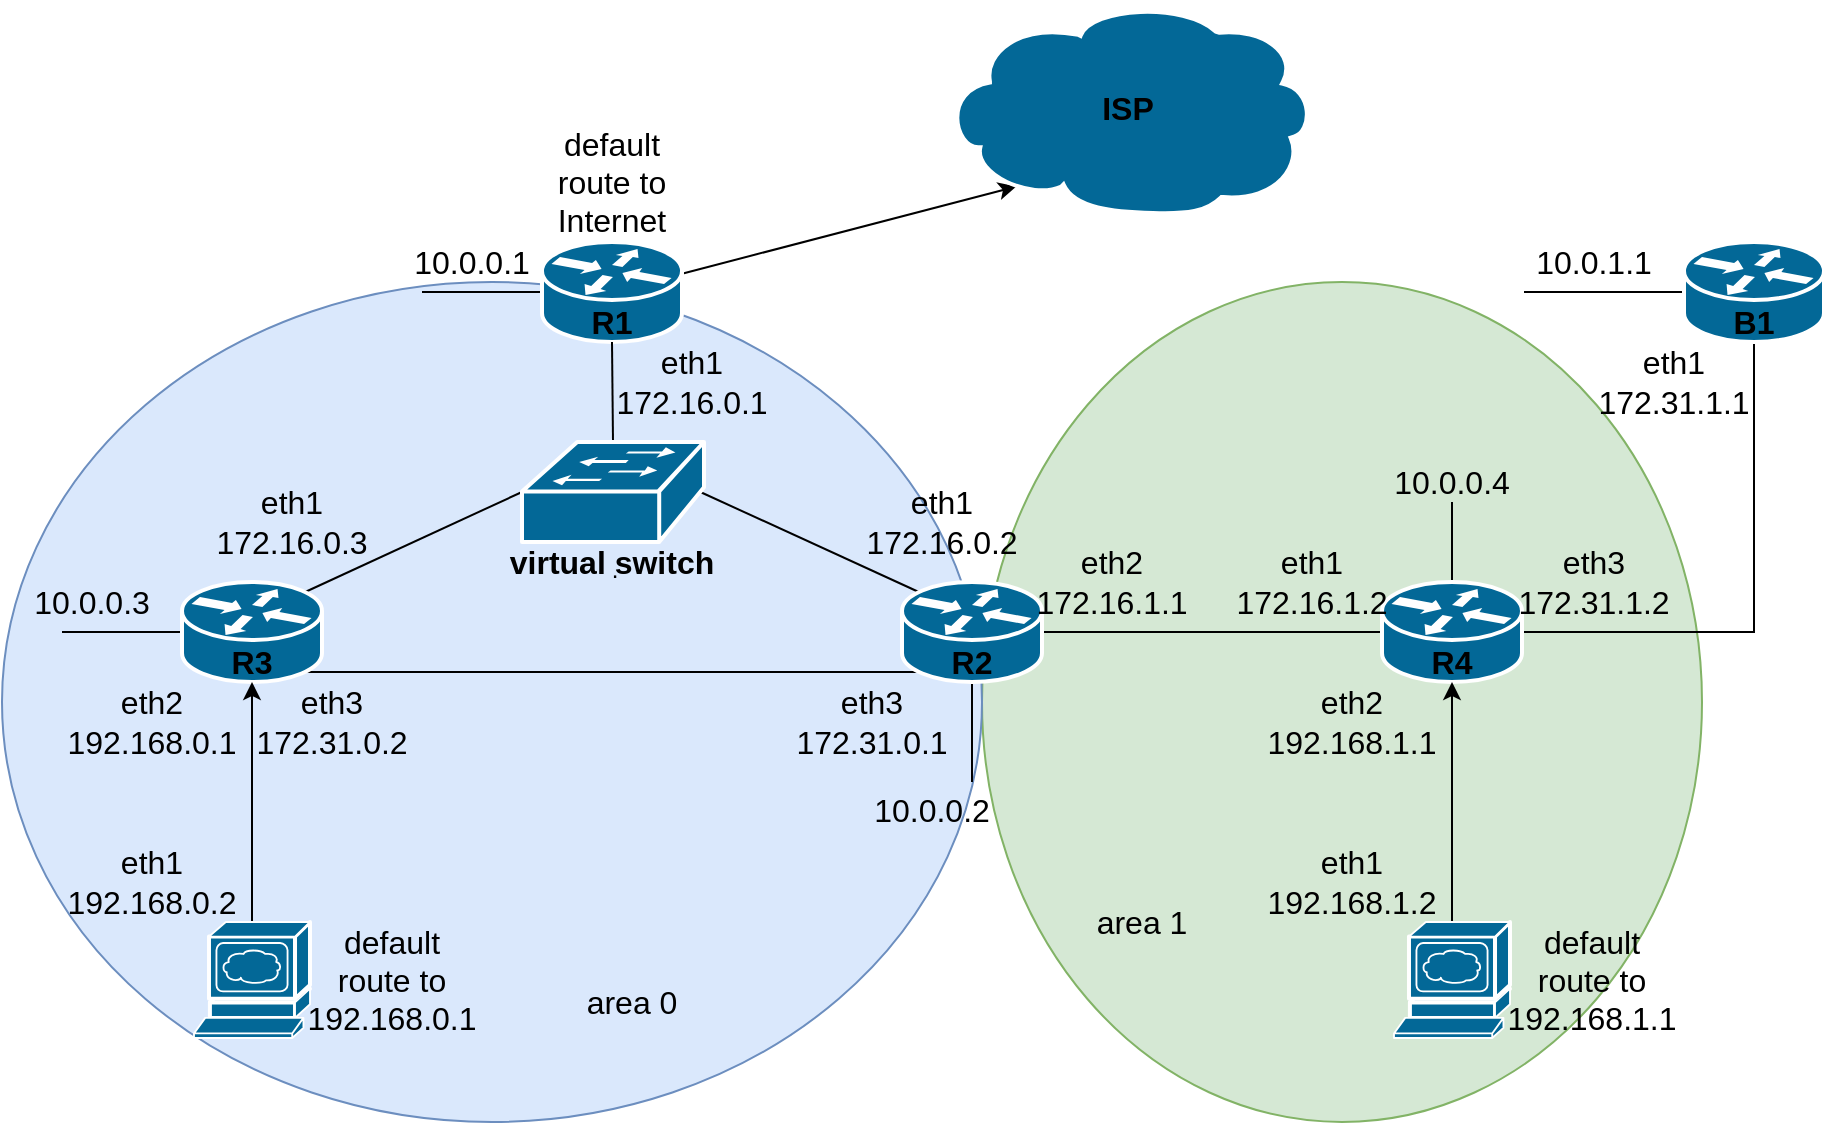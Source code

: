 <mxfile version="13.0.3" type="device"><diagram id="3SDIUsLv8_ovlW2NFCHb" name="Page-1"><mxGraphModel dx="1102" dy="817" grid="1" gridSize="10" guides="1" tooltips="1" connect="1" arrows="1" fold="1" page="1" pageScale="1" pageWidth="1169" pageHeight="827" math="0" shadow="0"><root><mxCell id="0"/><mxCell id="1" parent="0"/><mxCell id="RV0kNpgPH9PPAQfVCcqm-46" value="" style="ellipse;whiteSpace=wrap;html=1;fontSize=16;fillColor=#d5e8d4;strokeColor=#82b366;" parent="1" vertex="1"><mxGeometry x="649" y="274" width="360" height="420" as="geometry"/></mxCell><mxCell id="RV0kNpgPH9PPAQfVCcqm-44" value="" style="ellipse;whiteSpace=wrap;html=1;fontSize=16;fillColor=#dae8fc;strokeColor=#6c8ebf;" parent="1" vertex="1"><mxGeometry x="159" y="274" width="490" height="420" as="geometry"/></mxCell><mxCell id="RV0kNpgPH9PPAQfVCcqm-15" style="edgeStyle=none;rounded=0;orthogonalLoop=1;jettySize=auto;html=1;endArrow=classic;endFill=1;entryX=0.2;entryY=0.87;entryDx=0;entryDy=0;entryPerimeter=0;" parent="1" source="RV0kNpgPH9PPAQfVCcqm-1" target="RV0kNpgPH9PPAQfVCcqm-14" edge="1"><mxGeometry relative="1" as="geometry"/></mxCell><mxCell id="RV0kNpgPH9PPAQfVCcqm-23" style="edgeStyle=none;rounded=0;orthogonalLoop=1;jettySize=auto;html=1;exitX=0;exitY=0.5;exitDx=0;exitDy=0;exitPerimeter=0;endArrow=none;endFill=0;fontSize=16;" parent="1" source="RV0kNpgPH9PPAQfVCcqm-1" edge="1"><mxGeometry relative="1" as="geometry"><mxPoint x="369" y="279" as="targetPoint"/></mxGeometry></mxCell><mxCell id="RV0kNpgPH9PPAQfVCcqm-1" value="" style="shape=mxgraph.cisco.routers.router;html=1;pointerEvents=1;dashed=0;fillColor=#036897;strokeColor=#ffffff;strokeWidth=2;verticalLabelPosition=bottom;verticalAlign=top;align=center;outlineConnect=0;" parent="1" vertex="1"><mxGeometry x="429" y="254" width="70" height="50" as="geometry"/></mxCell><mxCell id="RV0kNpgPH9PPAQfVCcqm-12" style="edgeStyle=none;rounded=0;orthogonalLoop=1;jettySize=auto;html=1;exitX=0.88;exitY=0.1;exitDx=0;exitDy=0;exitPerimeter=0;entryX=0;entryY=0.5;entryDx=0;entryDy=0;entryPerimeter=0;endArrow=none;endFill=0;" parent="1" source="RV0kNpgPH9PPAQfVCcqm-2" target="RV0kNpgPH9PPAQfVCcqm-4" edge="1"><mxGeometry relative="1" as="geometry"/></mxCell><mxCell id="RV0kNpgPH9PPAQfVCcqm-21" style="edgeStyle=none;rounded=0;orthogonalLoop=1;jettySize=auto;html=1;exitX=0.88;exitY=0.9;exitDx=0;exitDy=0;exitPerimeter=0;entryX=0.12;entryY=0.9;entryDx=0;entryDy=0;entryPerimeter=0;endArrow=none;endFill=0;fontSize=16;" parent="1" source="RV0kNpgPH9PPAQfVCcqm-2" target="RV0kNpgPH9PPAQfVCcqm-3" edge="1"><mxGeometry relative="1" as="geometry"/></mxCell><mxCell id="RV0kNpgPH9PPAQfVCcqm-27" style="edgeStyle=none;rounded=0;orthogonalLoop=1;jettySize=auto;html=1;exitX=0;exitY=0.5;exitDx=0;exitDy=0;exitPerimeter=0;endArrow=none;endFill=0;fontSize=16;" parent="1" source="RV0kNpgPH9PPAQfVCcqm-2" edge="1"><mxGeometry relative="1" as="geometry"><mxPoint x="189" y="449" as="targetPoint"/></mxGeometry></mxCell><mxCell id="RV0kNpgPH9PPAQfVCcqm-2" value="" style="shape=mxgraph.cisco.routers.router;html=1;pointerEvents=1;dashed=0;fillColor=#036897;strokeColor=#ffffff;strokeWidth=2;verticalLabelPosition=bottom;verticalAlign=top;align=center;outlineConnect=0;" parent="1" vertex="1"><mxGeometry x="249" y="424" width="70" height="50" as="geometry"/></mxCell><mxCell id="RV0kNpgPH9PPAQfVCcqm-10" style="edgeStyle=orthogonalEdgeStyle;rounded=0;orthogonalLoop=1;jettySize=auto;html=1;exitX=1;exitY=0.5;exitDx=0;exitDy=0;exitPerimeter=0;entryX=0;entryY=0.5;entryDx=0;entryDy=0;entryPerimeter=0;endArrow=none;endFill=0;" parent="1" source="RV0kNpgPH9PPAQfVCcqm-3" target="RV0kNpgPH9PPAQfVCcqm-5" edge="1"><mxGeometry relative="1" as="geometry"/></mxCell><mxCell id="RV0kNpgPH9PPAQfVCcqm-11" style="rounded=0;orthogonalLoop=1;jettySize=auto;html=1;exitX=0.12;exitY=0.1;exitDx=0;exitDy=0;exitPerimeter=0;entryX=0.98;entryY=0.5;entryDx=0;entryDy=0;entryPerimeter=0;endArrow=none;endFill=0;" parent="1" source="RV0kNpgPH9PPAQfVCcqm-3" target="RV0kNpgPH9PPAQfVCcqm-4" edge="1"><mxGeometry relative="1" as="geometry"/></mxCell><mxCell id="RV0kNpgPH9PPAQfVCcqm-25" style="edgeStyle=none;rounded=0;orthogonalLoop=1;jettySize=auto;html=1;exitX=0.5;exitY=1;exitDx=0;exitDy=0;exitPerimeter=0;endArrow=none;endFill=0;fontSize=16;" parent="1" source="RV0kNpgPH9PPAQfVCcqm-3" edge="1"><mxGeometry relative="1" as="geometry"><mxPoint x="644" y="524" as="targetPoint"/></mxGeometry></mxCell><mxCell id="RV0kNpgPH9PPAQfVCcqm-3" value="" style="shape=mxgraph.cisco.routers.router;html=1;pointerEvents=1;dashed=0;fillColor=#036897;strokeColor=#ffffff;strokeWidth=2;verticalLabelPosition=bottom;verticalAlign=top;align=center;outlineConnect=0;" parent="1" vertex="1"><mxGeometry x="609" y="424" width="70" height="50" as="geometry"/></mxCell><mxCell id="RV0kNpgPH9PPAQfVCcqm-13" style="edgeStyle=none;rounded=0;orthogonalLoop=1;jettySize=auto;html=1;exitX=0.5;exitY=0;exitDx=0;exitDy=0;exitPerimeter=0;entryX=0.5;entryY=1;entryDx=0;entryDy=0;entryPerimeter=0;endArrow=none;endFill=0;" parent="1" source="RV0kNpgPH9PPAQfVCcqm-4" target="RV0kNpgPH9PPAQfVCcqm-1" edge="1"><mxGeometry relative="1" as="geometry"/></mxCell><mxCell id="RV0kNpgPH9PPAQfVCcqm-4" value="." style="shape=mxgraph.cisco.switches.workgroup_switch;html=1;pointerEvents=1;dashed=0;fillColor=#036897;strokeColor=#ffffff;strokeWidth=2;verticalLabelPosition=bottom;verticalAlign=top;align=center;outlineConnect=0;" parent="1" vertex="1"><mxGeometry x="419" y="354" width="91" height="50" as="geometry"/></mxCell><mxCell id="RV0kNpgPH9PPAQfVCcqm-26" style="edgeStyle=none;rounded=0;orthogonalLoop=1;jettySize=auto;html=1;exitX=0.5;exitY=0;exitDx=0;exitDy=0;exitPerimeter=0;endArrow=none;endFill=0;fontSize=16;" parent="1" source="RV0kNpgPH9PPAQfVCcqm-5" edge="1"><mxGeometry relative="1" as="geometry"><mxPoint x="884" y="384" as="targetPoint"/></mxGeometry></mxCell><mxCell id="WCDw0I8aHDtR9ELqxKdW-3" style="edgeStyle=orthogonalEdgeStyle;rounded=0;orthogonalLoop=1;jettySize=auto;html=1;exitX=1;exitY=0.5;exitDx=0;exitDy=0;exitPerimeter=0;entryX=0.5;entryY=1;entryDx=0;entryDy=0;entryPerimeter=0;endArrow=none;endFill=0;" edge="1" parent="1" source="RV0kNpgPH9PPAQfVCcqm-5" target="WCDw0I8aHDtR9ELqxKdW-1"><mxGeometry relative="1" as="geometry"/></mxCell><mxCell id="RV0kNpgPH9PPAQfVCcqm-5" value="" style="shape=mxgraph.cisco.routers.router;html=1;pointerEvents=1;dashed=0;fillColor=#036897;strokeColor=#ffffff;strokeWidth=2;verticalLabelPosition=bottom;verticalAlign=top;align=center;outlineConnect=0;" parent="1" vertex="1"><mxGeometry x="849" y="424" width="70" height="50" as="geometry"/></mxCell><mxCell id="RV0kNpgPH9PPAQfVCcqm-8" style="edgeStyle=orthogonalEdgeStyle;rounded=0;orthogonalLoop=1;jettySize=auto;html=1;exitX=0.5;exitY=0;exitDx=0;exitDy=0;exitPerimeter=0;entryX=0.5;entryY=1;entryDx=0;entryDy=0;entryPerimeter=0;endArrow=classic;endFill=1;" parent="1" source="RV0kNpgPH9PPAQfVCcqm-6" target="RV0kNpgPH9PPAQfVCcqm-2" edge="1"><mxGeometry relative="1" as="geometry"/></mxCell><mxCell id="RV0kNpgPH9PPAQfVCcqm-6" value="" style="shape=mxgraph.cisco.servers.www_server;html=1;pointerEvents=1;dashed=0;fillColor=#036897;strokeColor=#ffffff;strokeWidth=2;verticalLabelPosition=bottom;verticalAlign=top;align=center;outlineConnect=0;" parent="1" vertex="1"><mxGeometry x="255" y="594" width="58" height="58" as="geometry"/></mxCell><mxCell id="RV0kNpgPH9PPAQfVCcqm-9" style="edgeStyle=orthogonalEdgeStyle;rounded=0;orthogonalLoop=1;jettySize=auto;html=1;exitX=0.5;exitY=0;exitDx=0;exitDy=0;exitPerimeter=0;entryX=0.5;entryY=1;entryDx=0;entryDy=0;entryPerimeter=0;endArrow=classic;endFill=1;" parent="1" source="RV0kNpgPH9PPAQfVCcqm-7" target="RV0kNpgPH9PPAQfVCcqm-5" edge="1"><mxGeometry relative="1" as="geometry"/></mxCell><mxCell id="RV0kNpgPH9PPAQfVCcqm-7" value="" style="shape=mxgraph.cisco.servers.www_server;html=1;pointerEvents=1;dashed=0;fillColor=#036897;strokeColor=#ffffff;strokeWidth=2;verticalLabelPosition=bottom;verticalAlign=top;align=center;outlineConnect=0;" parent="1" vertex="1"><mxGeometry x="855" y="594" width="58" height="58" as="geometry"/></mxCell><mxCell id="RV0kNpgPH9PPAQfVCcqm-14" value="" style="shape=mxgraph.cisco.storage.cloud;html=1;pointerEvents=1;dashed=0;fillColor=#036897;strokeColor=#ffffff;strokeWidth=2;verticalLabelPosition=bottom;verticalAlign=top;align=center;outlineConnect=0;" parent="1" vertex="1"><mxGeometry x="629" y="134" width="186" height="106" as="geometry"/></mxCell><mxCell id="RV0kNpgPH9PPAQfVCcqm-16" value="R1" style="text;html=1;strokeColor=none;fillColor=none;align=center;verticalAlign=middle;whiteSpace=wrap;rounded=0;fontSize=16;fontStyle=1" parent="1" vertex="1"><mxGeometry x="444" y="284" width="40" height="20" as="geometry"/></mxCell><mxCell id="RV0kNpgPH9PPAQfVCcqm-18" value="R3" style="text;html=1;strokeColor=none;fillColor=none;align=center;verticalAlign=middle;whiteSpace=wrap;rounded=0;fontSize=16;fontStyle=1" parent="1" vertex="1"><mxGeometry x="264" y="454" width="40" height="20" as="geometry"/></mxCell><mxCell id="RV0kNpgPH9PPAQfVCcqm-19" value="R2" style="text;html=1;strokeColor=none;fillColor=none;align=center;verticalAlign=middle;whiteSpace=wrap;rounded=0;fontSize=16;fontStyle=1" parent="1" vertex="1"><mxGeometry x="624" y="454" width="40" height="20" as="geometry"/></mxCell><mxCell id="RV0kNpgPH9PPAQfVCcqm-20" value="R4" style="text;html=1;strokeColor=none;fillColor=none;align=center;verticalAlign=middle;whiteSpace=wrap;rounded=0;fontSize=16;fontStyle=1" parent="1" vertex="1"><mxGeometry x="864" y="454" width="40" height="20" as="geometry"/></mxCell><mxCell id="RV0kNpgPH9PPAQfVCcqm-22" value="10.0.0.1" style="text;html=1;strokeColor=none;fillColor=none;align=center;verticalAlign=middle;whiteSpace=wrap;rounded=0;fontSize=16;" parent="1" vertex="1"><mxGeometry x="359" y="254" width="70" height="20" as="geometry"/></mxCell><mxCell id="RV0kNpgPH9PPAQfVCcqm-28" value="10.0.0.3" style="text;html=1;strokeColor=none;fillColor=none;align=center;verticalAlign=middle;whiteSpace=wrap;rounded=0;fontSize=16;" parent="1" vertex="1"><mxGeometry x="169" y="424" width="70" height="20" as="geometry"/></mxCell><mxCell id="RV0kNpgPH9PPAQfVCcqm-29" value="10.0.0.2" style="text;html=1;strokeColor=none;fillColor=none;align=center;verticalAlign=middle;whiteSpace=wrap;rounded=0;fontSize=16;" parent="1" vertex="1"><mxGeometry x="589" y="528" width="70" height="20" as="geometry"/></mxCell><mxCell id="RV0kNpgPH9PPAQfVCcqm-30" value="10.0.0.4" style="text;html=1;strokeColor=none;fillColor=none;align=center;verticalAlign=middle;whiteSpace=wrap;rounded=0;fontSize=16;" parent="1" vertex="1"><mxGeometry x="849" y="364" width="70" height="20" as="geometry"/></mxCell><mxCell id="RV0kNpgPH9PPAQfVCcqm-31" value="eth1&lt;br&gt;172.16.0.1" style="text;html=1;strokeColor=none;fillColor=none;align=center;verticalAlign=middle;whiteSpace=wrap;rounded=0;fontSize=16;" parent="1" vertex="1"><mxGeometry x="469" y="304" width="70" height="40" as="geometry"/></mxCell><mxCell id="RV0kNpgPH9PPAQfVCcqm-32" value="eth1&lt;br&gt;172.16.0.2" style="text;html=1;strokeColor=none;fillColor=none;align=center;verticalAlign=middle;whiteSpace=wrap;rounded=0;fontSize=16;" parent="1" vertex="1"><mxGeometry x="594" y="374" width="70" height="40" as="geometry"/></mxCell><mxCell id="RV0kNpgPH9PPAQfVCcqm-33" value="eth1&lt;br&gt;172.16.0.3" style="text;html=1;strokeColor=none;fillColor=none;align=center;verticalAlign=middle;whiteSpace=wrap;rounded=0;fontSize=16;" parent="1" vertex="1"><mxGeometry x="269" y="374" width="70" height="40" as="geometry"/></mxCell><mxCell id="RV0kNpgPH9PPAQfVCcqm-34" value="eth3&lt;br&gt;172.31.0.1" style="text;html=1;strokeColor=none;fillColor=none;align=center;verticalAlign=middle;whiteSpace=wrap;rounded=0;fontSize=16;" parent="1" vertex="1"><mxGeometry x="559" y="474" width="70" height="40" as="geometry"/></mxCell><mxCell id="RV0kNpgPH9PPAQfVCcqm-35" value="eth2&lt;br&gt;172.16.1.1" style="text;html=1;strokeColor=none;fillColor=none;align=center;verticalAlign=middle;whiteSpace=wrap;rounded=0;fontSize=16;" parent="1" vertex="1"><mxGeometry x="679" y="404" width="70" height="40" as="geometry"/></mxCell><mxCell id="RV0kNpgPH9PPAQfVCcqm-36" value="eth1&lt;br&gt;172.16.1.2" style="text;html=1;strokeColor=none;fillColor=none;align=center;verticalAlign=middle;whiteSpace=wrap;rounded=0;fontSize=16;" parent="1" vertex="1"><mxGeometry x="779" y="404" width="70" height="40" as="geometry"/></mxCell><mxCell id="RV0kNpgPH9PPAQfVCcqm-37" value="eth2&lt;br&gt;192.168.0.1" style="text;html=1;strokeColor=none;fillColor=none;align=center;verticalAlign=middle;whiteSpace=wrap;rounded=0;fontSize=16;" parent="1" vertex="1"><mxGeometry x="199" y="474" width="70" height="40" as="geometry"/></mxCell><mxCell id="RV0kNpgPH9PPAQfVCcqm-38" value="eth1&lt;br&gt;192.168.0.2" style="text;html=1;strokeColor=none;fillColor=none;align=center;verticalAlign=middle;whiteSpace=wrap;rounded=0;fontSize=16;" parent="1" vertex="1"><mxGeometry x="199" y="554" width="70" height="40" as="geometry"/></mxCell><mxCell id="RV0kNpgPH9PPAQfVCcqm-39" value="eth2&lt;br&gt;192.168.1.1" style="text;html=1;strokeColor=none;fillColor=none;align=center;verticalAlign=middle;whiteSpace=wrap;rounded=0;fontSize=16;" parent="1" vertex="1"><mxGeometry x="799" y="474" width="70" height="40" as="geometry"/></mxCell><mxCell id="RV0kNpgPH9PPAQfVCcqm-40" value="eth1&lt;br&gt;192.168.1.2" style="text;html=1;strokeColor=none;fillColor=none;align=center;verticalAlign=middle;whiteSpace=wrap;rounded=0;fontSize=16;" parent="1" vertex="1"><mxGeometry x="799" y="554" width="70" height="40" as="geometry"/></mxCell><mxCell id="RV0kNpgPH9PPAQfVCcqm-41" value="eth3&lt;br&gt;172.31.0.2" style="text;html=1;strokeColor=none;fillColor=none;align=center;verticalAlign=middle;whiteSpace=wrap;rounded=0;fontSize=16;" parent="1" vertex="1"><mxGeometry x="289" y="474" width="70" height="40" as="geometry"/></mxCell><mxCell id="RV0kNpgPH9PPAQfVCcqm-45" value="area 0" style="text;html=1;strokeColor=none;fillColor=none;align=center;verticalAlign=middle;whiteSpace=wrap;rounded=0;fontSize=16;" parent="1" vertex="1"><mxGeometry x="444" y="624" width="60" height="20" as="geometry"/></mxCell><mxCell id="RV0kNpgPH9PPAQfVCcqm-47" value="area 1" style="text;html=1;strokeColor=none;fillColor=none;align=center;verticalAlign=middle;whiteSpace=wrap;rounded=0;fontSize=16;" parent="1" vertex="1"><mxGeometry x="699" y="574" width="60" height="40" as="geometry"/></mxCell><mxCell id="SxgQnxdgUt93hBuhghHF-2" value="default route to 192.168.1.1" style="text;html=1;strokeColor=none;fillColor=none;align=center;verticalAlign=middle;whiteSpace=wrap;rounded=0;fontSize=16;" parent="1" vertex="1"><mxGeometry x="919" y="603" width="70" height="40" as="geometry"/></mxCell><mxCell id="SxgQnxdgUt93hBuhghHF-3" value="default route to 192.168.0.1" style="text;html=1;strokeColor=none;fillColor=none;align=center;verticalAlign=middle;whiteSpace=wrap;rounded=0;fontSize=16;" parent="1" vertex="1"><mxGeometry x="319" y="603" width="70" height="40" as="geometry"/></mxCell><mxCell id="SxgQnxdgUt93hBuhghHF-4" value="default route to Internet" style="text;html=1;strokeColor=none;fillColor=none;align=center;verticalAlign=middle;whiteSpace=wrap;rounded=0;fontSize=16;" parent="1" vertex="1"><mxGeometry x="429" y="204" width="70" height="40" as="geometry"/></mxCell><mxCell id="SxgQnxdgUt93hBuhghHF-5" value="virtual switch" style="text;html=1;strokeColor=none;fillColor=none;align=center;verticalAlign=middle;whiteSpace=wrap;rounded=0;fontSize=16;fontStyle=1" parent="1" vertex="1"><mxGeometry x="409" y="404" width="110" height="20" as="geometry"/></mxCell><mxCell id="WCDw0I8aHDtR9ELqxKdW-5" style="rounded=0;orthogonalLoop=1;jettySize=auto;html=1;exitX=0;exitY=0.5;exitDx=0;exitDy=0;exitPerimeter=0;endArrow=none;endFill=0;" edge="1" parent="1" source="WCDw0I8aHDtR9ELqxKdW-1"><mxGeometry relative="1" as="geometry"><mxPoint x="920" y="279" as="targetPoint"/></mxGeometry></mxCell><mxCell id="WCDw0I8aHDtR9ELqxKdW-1" value="" style="shape=mxgraph.cisco.routers.router;html=1;pointerEvents=1;dashed=0;fillColor=#036897;strokeColor=#ffffff;strokeWidth=2;verticalLabelPosition=bottom;verticalAlign=top;align=center;outlineConnect=0;" vertex="1" parent="1"><mxGeometry x="1000" y="254" width="70" height="50" as="geometry"/></mxCell><mxCell id="WCDw0I8aHDtR9ELqxKdW-2" value="ISP" style="text;html=1;strokeColor=none;fillColor=none;align=center;verticalAlign=middle;whiteSpace=wrap;rounded=0;fontSize=16;fontStyle=1" vertex="1" parent="1"><mxGeometry x="702" y="177" width="40" height="20" as="geometry"/></mxCell><mxCell id="WCDw0I8aHDtR9ELqxKdW-4" value="B1" style="text;html=1;strokeColor=none;fillColor=none;align=center;verticalAlign=middle;whiteSpace=wrap;rounded=0;fontSize=16;fontStyle=1" vertex="1" parent="1"><mxGeometry x="1015" y="284" width="40" height="20" as="geometry"/></mxCell><mxCell id="WCDw0I8aHDtR9ELqxKdW-6" value="10.0.1.1" style="text;html=1;strokeColor=none;fillColor=none;align=center;verticalAlign=middle;whiteSpace=wrap;rounded=0;fontSize=16;" vertex="1" parent="1"><mxGeometry x="920" y="254" width="70" height="20" as="geometry"/></mxCell><mxCell id="WCDw0I8aHDtR9ELqxKdW-7" value="eth3&lt;br&gt;172.31.1.2" style="text;html=1;strokeColor=none;fillColor=none;align=center;verticalAlign=middle;whiteSpace=wrap;rounded=0;fontSize=16;" vertex="1" parent="1"><mxGeometry x="920" y="404" width="70" height="40" as="geometry"/></mxCell><mxCell id="WCDw0I8aHDtR9ELqxKdW-8" value="eth1&lt;br&gt;172.31.1.1" style="text;html=1;strokeColor=none;fillColor=none;align=center;verticalAlign=middle;whiteSpace=wrap;rounded=0;fontSize=16;" vertex="1" parent="1"><mxGeometry x="960" y="304" width="70" height="40" as="geometry"/></mxCell></root></mxGraphModel></diagram></mxfile>